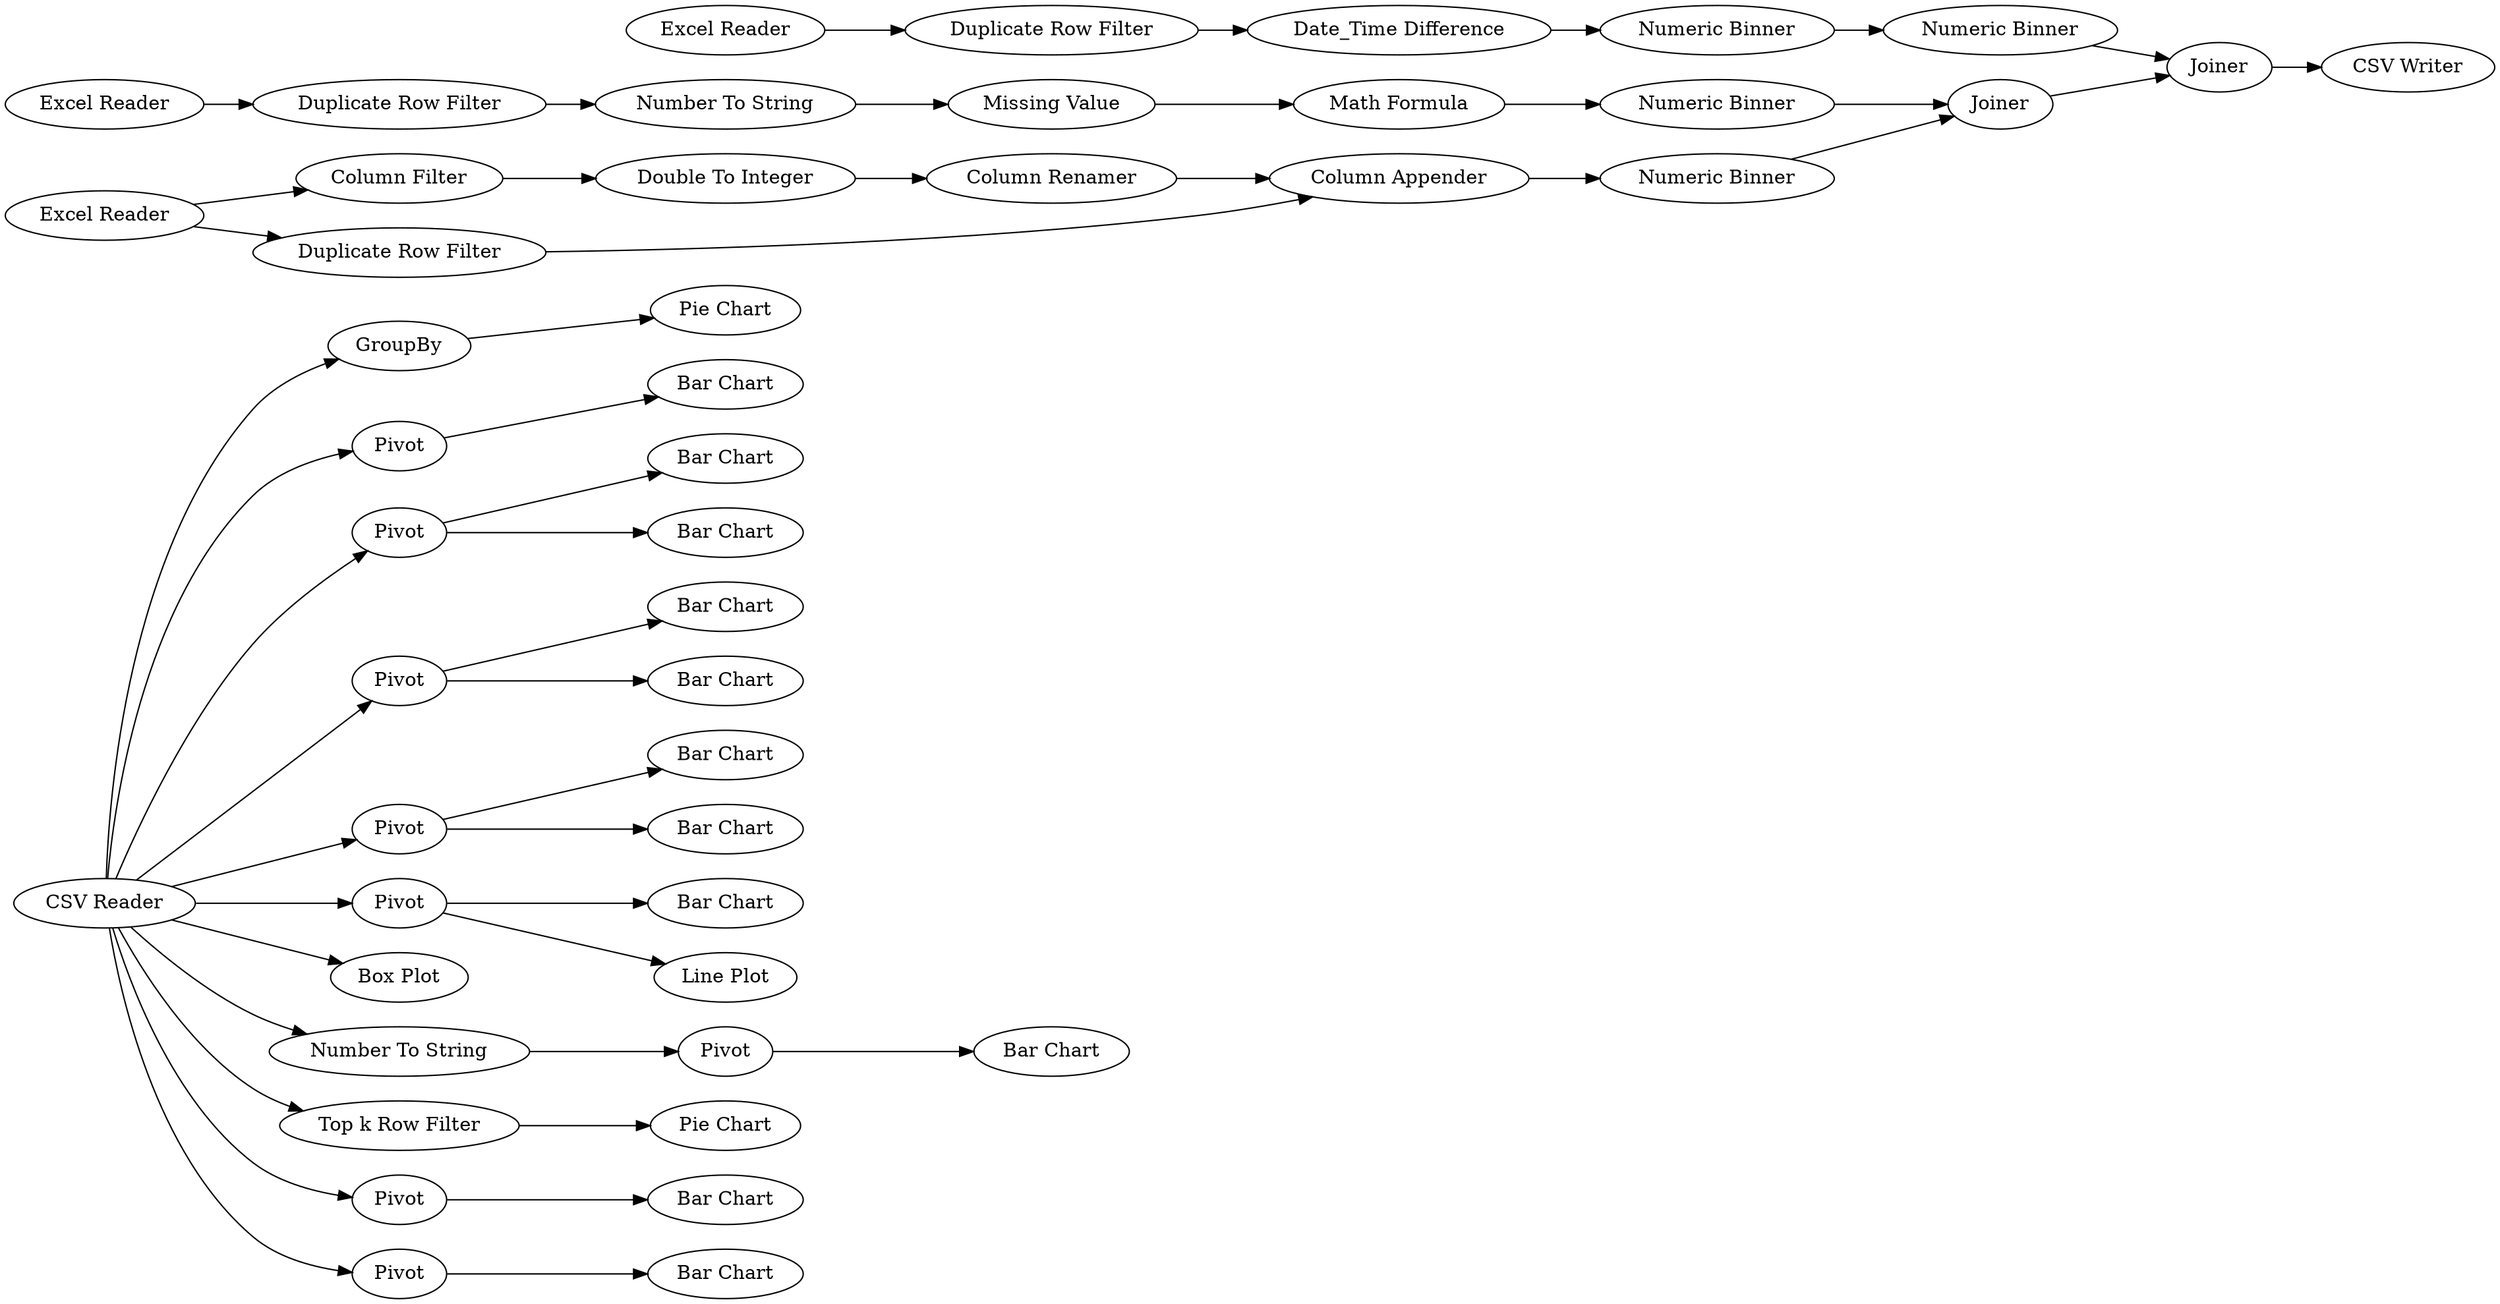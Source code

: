 digraph {
	63 -> 33
	53 -> 54
	14 -> 16
	37 -> 36
	5 -> 25
	13 -> 14
	25 -> 11
	51 -> 26
	64 -> 69
	27 -> 28
	63 -> 64
	51 -> 52
	61 -> 5
	63 -> 51
	46 -> 65
	20 -> 58
	60 -> 27
	63 -> 66
	63 -> 50
	56 -> 57
	33 -> 34
	48 -> 49
	1 -> 62
	29 -> 31
	63 -> 37
	12 -> 19
	31 -> 19
	11 -> 20
	63 -> 42
	50 -> 48
	17 -> 12
	62 -> 17
	63 -> 46
	37 -> 39
	63 -> 56
	64 -> 43
	63 -> 53
	42 -> 41
	63 -> 67
	19 -> 20
	67 -> 68
	46 -> 45
	1 -> 13
	2 -> 60
	3 -> 61
	16 -> 17
	28 -> 29
	27 [label="Number To String"]
	57 [label="Pie Chart"]
	45 [label="Line Plot"]
	52 [label="Bar Chart"]
	26 [label="Bar Chart"]
	58 [label="CSV Writer"]
	17 [label="Column Appender"]
	3 [label="Excel Reader"]
	19 [label=Joiner]
	64 [label=Pivot]
	49 [label="Bar Chart"]
	41 [label="Bar Chart"]
	31 [label="Numeric Binner"]
	51 [label=Pivot]
	56 [label="Top k Row Filter"]
	25 [label="Numeric Binner"]
	54 [label="Bar Chart"]
	12 [label="Numeric Binner"]
	16 [label="Column Renamer"]
	48 [label=Pivot]
	50 [label="Number To String"]
	1 [label="Excel Reader"]
	42 [label=Pivot]
	53 [label=Pivot]
	68 [label="Bar Chart"]
	28 [label="Missing Value"]
	67 [label=Pivot]
	11 [label="Numeric Binner"]
	61 [label="Duplicate Row Filter"]
	63 [label="CSV Reader"]
	14 [label="Double To Integer"]
	60 [label="Duplicate Row Filter"]
	5 [label="Date_Time Difference"]
	13 [label="Column Filter"]
	20 [label=Joiner]
	43 [label="Bar Chart"]
	62 [label="Duplicate Row Filter"]
	34 [label="Pie Chart"]
	29 [label="Math Formula"]
	66 [label="Box Plot"]
	65 [label="Bar Chart"]
	36 [label="Bar Chart"]
	69 [label="Bar Chart"]
	46 [label=Pivot]
	39 [label="Bar Chart"]
	33 [label=GroupBy]
	2 [label="Excel Reader"]
	37 [label=Pivot]
	rankdir=LR
}
